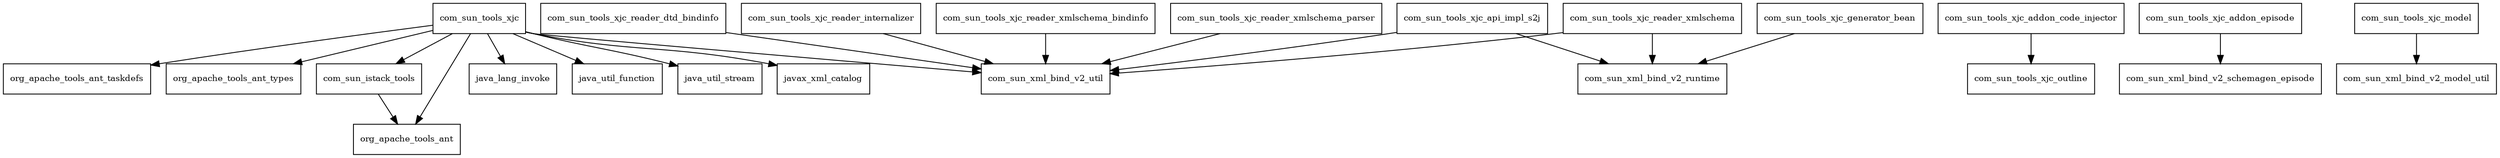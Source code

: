 digraph jaxb_xjc_2_3_0_package_dependencies {
  node [shape = box, fontsize=10.0];
  com_sun_istack_tools -> org_apache_tools_ant;
  com_sun_tools_xjc -> com_sun_istack_tools;
  com_sun_tools_xjc -> com_sun_xml_bind_v2_util;
  com_sun_tools_xjc -> java_lang_invoke;
  com_sun_tools_xjc -> java_util_function;
  com_sun_tools_xjc -> java_util_stream;
  com_sun_tools_xjc -> javax_xml_catalog;
  com_sun_tools_xjc -> org_apache_tools_ant;
  com_sun_tools_xjc -> org_apache_tools_ant_taskdefs;
  com_sun_tools_xjc -> org_apache_tools_ant_types;
  com_sun_tools_xjc_addon_code_injector -> com_sun_tools_xjc_outline;
  com_sun_tools_xjc_addon_episode -> com_sun_xml_bind_v2_schemagen_episode;
  com_sun_tools_xjc_api_impl_s2j -> com_sun_xml_bind_v2_runtime;
  com_sun_tools_xjc_api_impl_s2j -> com_sun_xml_bind_v2_util;
  com_sun_tools_xjc_generator_bean -> com_sun_xml_bind_v2_runtime;
  com_sun_tools_xjc_model -> com_sun_xml_bind_v2_model_util;
  com_sun_tools_xjc_reader_dtd_bindinfo -> com_sun_xml_bind_v2_util;
  com_sun_tools_xjc_reader_internalizer -> com_sun_xml_bind_v2_util;
  com_sun_tools_xjc_reader_xmlschema -> com_sun_xml_bind_v2_runtime;
  com_sun_tools_xjc_reader_xmlschema -> com_sun_xml_bind_v2_util;
  com_sun_tools_xjc_reader_xmlschema_bindinfo -> com_sun_xml_bind_v2_util;
  com_sun_tools_xjc_reader_xmlschema_parser -> com_sun_xml_bind_v2_util;
}
